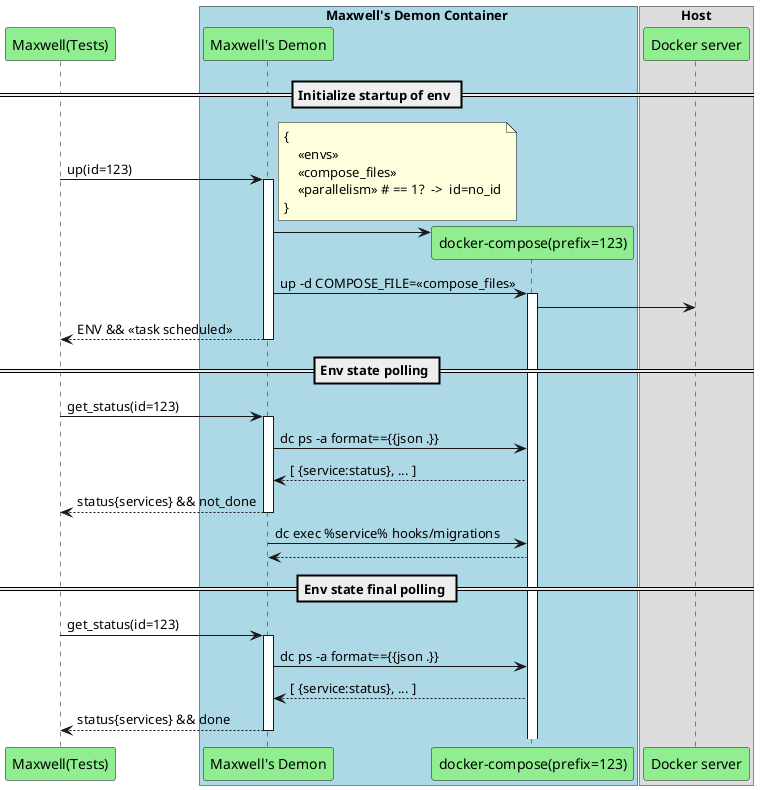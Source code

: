 @startuml
participant "Maxwell(Tests)" #lightgreen


box Maxwell's Demon Container #lightblue
participant "Maxwell's Demon" #lightgreen

== Initialize startup of env ==

"Maxwell(Tests)" -> "Maxwell's Demon" : up(id=123)
note right
{
    << envs >>
    << compose_files >>
    << parallelism >> # == 1?  ->  id=no_id
}
end note
activate "Maxwell's Demon"


participant "docker-compose(prefix=123)" #lightgreen
"Maxwell's Demon" -> "docker-compose(prefix=123)" **:

"Maxwell's Demon" -> "docker-compose(prefix=123)": up -d COMPOSE_FILE=<< compose_files >>
activate "docker-compose(prefix=123)"

box Host
participant "Docker server" #lightgreen
end box

"docker-compose(prefix=123)" -> "Docker server"

"Maxwell(Tests)" <-- "Maxwell's Demon" : ENV && << task scheduled >>
deactivate "Maxwell's Demon"


== Env state polling ==

"Maxwell(Tests)" -> "Maxwell's Demon" : get_status(id=123)
activate "Maxwell's Demon"

"Maxwell's Demon" -> "docker-compose(prefix=123)" : dc ps -a format=={{json .}}
"Maxwell's Demon" <-- "docker-compose(prefix=123)" : [ {service:status}, ... ]

return status{services} && not_done


"Maxwell's Demon" -> "docker-compose(prefix=123)": dc exec %service% hooks/migrations

"Maxwell's Demon" <-- "docker-compose(prefix=123)"



== Env state final polling ==

"Maxwell(Tests)" -> "Maxwell's Demon" : get_status(id=123)
activate "Maxwell's Demon"

"Maxwell's Demon" -> "docker-compose(prefix=123)" : dc ps -a format=={{json .}}
"Maxwell's Demon" <-- "docker-compose(prefix=123)" : [ {service:status}, ... ]

return status{services} && done
@enduml

